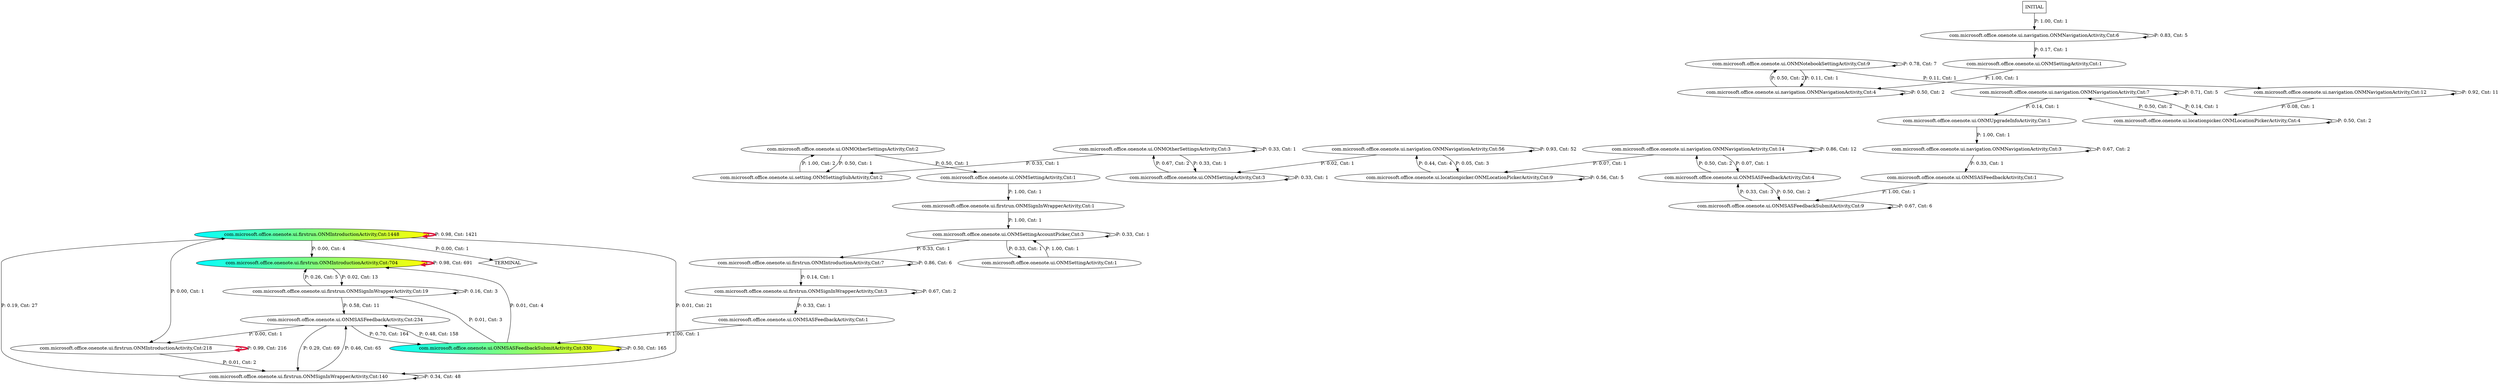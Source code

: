 digraph G {
  18 [label="com.microsoft.office.onenote.ui.firstrun.ONMIntroductionActivity,Cnt:1448", fillcolor="cyan:yellow", style="filled"];
  17 [label="com.microsoft.office.onenote.ui.firstrun.ONMIntroductionActivity,Cnt:704", fillcolor="cyan:yellow", style="filled"];
  8 [label="com.microsoft.office.onenote.ui.ONMSASFeedbackSubmitActivity,Cnt:330", fillcolor="cyan:yellow", style="filled"];
  6 [label="com.microsoft.office.onenote.ui.ONMSASFeedbackActivity,Cnt:234"];
  16 [label="com.microsoft.office.onenote.ui.firstrun.ONMIntroductionActivity,Cnt:218"];
  22 [label="com.microsoft.office.onenote.ui.firstrun.ONMSignInWrapperActivity,Cnt:140"];
  30 [label="com.microsoft.office.onenote.ui.navigation.ONMNavigationActivity,Cnt:56"];
  21 [label="com.microsoft.office.onenote.ui.firstrun.ONMSignInWrapperActivity,Cnt:19"];
  29 [label="com.microsoft.office.onenote.ui.navigation.ONMNavigationActivity,Cnt:14"];
  28 [label="com.microsoft.office.onenote.ui.navigation.ONMNavigationActivity,Cnt:12"];
  0 [label="com.microsoft.office.onenote.ui.ONMNotebookSettingActivity,Cnt:9"];
  7 [label="com.microsoft.office.onenote.ui.ONMSASFeedbackSubmitActivity,Cnt:9"];
  24 [label="com.microsoft.office.onenote.ui.locationpicker.ONMLocationPickerActivity,Cnt:9"];
  15 [label="com.microsoft.office.onenote.ui.firstrun.ONMIntroductionActivity,Cnt:7"];
  31 [label="com.microsoft.office.onenote.ui.navigation.ONMNavigationActivity,Cnt:7"];
  27 [label="com.microsoft.office.onenote.ui.navigation.ONMNavigationActivity,Cnt:6"];
  5 [label="com.microsoft.office.onenote.ui.ONMSASFeedbackActivity,Cnt:4"];
  23 [label="com.microsoft.office.onenote.ui.locationpicker.ONMLocationPickerActivity,Cnt:4"];
  25 [label="com.microsoft.office.onenote.ui.navigation.ONMNavigationActivity,Cnt:4"];
  2 [label="com.microsoft.office.onenote.ui.ONMOtherSettingsActivity,Cnt:3"];
  9 [label="com.microsoft.office.onenote.ui.ONMSettingAccountPicker,Cnt:3"];
  13 [label="com.microsoft.office.onenote.ui.ONMSettingActivity,Cnt:3"];
  20 [label="com.microsoft.office.onenote.ui.firstrun.ONMSignInWrapperActivity,Cnt:3"];
  26 [label="com.microsoft.office.onenote.ui.navigation.ONMNavigationActivity,Cnt:3"];
  1 [label="com.microsoft.office.onenote.ui.ONMOtherSettingsActivity,Cnt:2"];
  32 [label="com.microsoft.office.onenote.ui.setting.ONMSettingSubActivity,Cnt:2"];
  3 [label="com.microsoft.office.onenote.ui.ONMSASFeedbackActivity,Cnt:1"];
  4 [label="com.microsoft.office.onenote.ui.ONMSASFeedbackActivity,Cnt:1"];
  10 [label="com.microsoft.office.onenote.ui.ONMSettingActivity,Cnt:1"];
  11 [label="com.microsoft.office.onenote.ui.ONMSettingActivity,Cnt:1"];
  12 [label="com.microsoft.office.onenote.ui.ONMSettingActivity,Cnt:1"];
  14 [label="com.microsoft.office.onenote.ui.ONMUpgradeInfoActivity,Cnt:1"];
  19 [label="com.microsoft.office.onenote.ui.firstrun.ONMSignInWrapperActivity,Cnt:1"];
  33 [label="TERMINAL",shape=diamond];
  34 [label="INITIAL",shape=box];
18->18 [label="P: 0.98, Cnt: 1421", color="crimson", penwidth=4];
17->17 [label="P: 0.98, Cnt: 691", color="crimson", penwidth=4];
16->16 [label="P: 0.99, Cnt: 216", color="crimson", penwidth=4];
8->8 [label="P: 0.50, Cnt: 165"];
6->8 [label="P: 0.70, Cnt: 164"];
8->6 [label="P: 0.48, Cnt: 158"];
6->22 [label="P: 0.29, Cnt: 69"];
22->6 [label="P: 0.46, Cnt: 65"];
30->30 [label="P: 0.93, Cnt: 52"];
22->22 [label="P: 0.34, Cnt: 48"];
22->18 [label="P: 0.19, Cnt: 27"];
18->22 [label="P: 0.01, Cnt: 21"];
17->21 [label="P: 0.02, Cnt: 13"];
29->29 [label="P: 0.86, Cnt: 12"];
21->6 [label="P: 0.58, Cnt: 11"];
28->28 [label="P: 0.92, Cnt: 11"];
0->0 [label="P: 0.78, Cnt: 7"];
7->7 [label="P: 0.67, Cnt: 6"];
15->15 [label="P: 0.86, Cnt: 6"];
21->17 [label="P: 0.26, Cnt: 5"];
24->24 [label="P: 0.56, Cnt: 5"];
27->27 [label="P: 0.83, Cnt: 5"];
31->31 [label="P: 0.71, Cnt: 5"];
8->17 [label="P: 0.01, Cnt: 4"];
18->17 [label="P: 0.00, Cnt: 4"];
24->30 [label="P: 0.44, Cnt: 4"];
7->5 [label="P: 0.33, Cnt: 3"];
8->21 [label="P: 0.01, Cnt: 3"];
21->21 [label="P: 0.16, Cnt: 3"];
30->24 [label="P: 0.05, Cnt: 3"];
5->7 [label="P: 0.50, Cnt: 2"];
5->29 [label="P: 0.50, Cnt: 2"];
13->2 [label="P: 0.67, Cnt: 2"];
16->22 [label="P: 0.01, Cnt: 2"];
20->20 [label="P: 0.67, Cnt: 2"];
23->23 [label="P: 0.50, Cnt: 2"];
23->31 [label="P: 0.50, Cnt: 2"];
25->0 [label="P: 0.50, Cnt: 2"];
25->25 [label="P: 0.50, Cnt: 2"];
26->26 [label="P: 0.67, Cnt: 2"];
32->1 [label="P: 1.00, Cnt: 2"];
0->25 [label="P: 0.11, Cnt: 1"];
0->28 [label="P: 0.11, Cnt: 1"];
1->11 [label="P: 0.50, Cnt: 1"];
1->32 [label="P: 0.50, Cnt: 1"];
2->2 [label="P: 0.33, Cnt: 1"];
2->13 [label="P: 0.33, Cnt: 1"];
2->32 [label="P: 0.33, Cnt: 1"];
3->8 [label="P: 1.00, Cnt: 1"];
4->7 [label="P: 1.00, Cnt: 1"];
6->16 [label="P: 0.00, Cnt: 1"];
9->9 [label="P: 0.33, Cnt: 1"];
9->10 [label="P: 0.33, Cnt: 1"];
9->15 [label="P: 0.33, Cnt: 1"];
10->9 [label="P: 1.00, Cnt: 1"];
11->19 [label="P: 1.00, Cnt: 1"];
12->25 [label="P: 1.00, Cnt: 1"];
13->13 [label="P: 0.33, Cnt: 1"];
14->26 [label="P: 1.00, Cnt: 1"];
15->20 [label="P: 0.14, Cnt: 1"];
18->16 [label="P: 0.00, Cnt: 1"];
18->33 [label="P: 0.00, Cnt: 1"];
19->9 [label="P: 1.00, Cnt: 1"];
20->3 [label="P: 0.33, Cnt: 1"];
26->4 [label="P: 0.33, Cnt: 1"];
27->12 [label="P: 0.17, Cnt: 1"];
28->23 [label="P: 0.08, Cnt: 1"];
29->5 [label="P: 0.07, Cnt: 1"];
29->24 [label="P: 0.07, Cnt: 1"];
30->13 [label="P: 0.02, Cnt: 1"];
31->14 [label="P: 0.14, Cnt: 1"];
31->23 [label="P: 0.14, Cnt: 1"];
34->27 [label="P: 1.00, Cnt: 1"];
}
